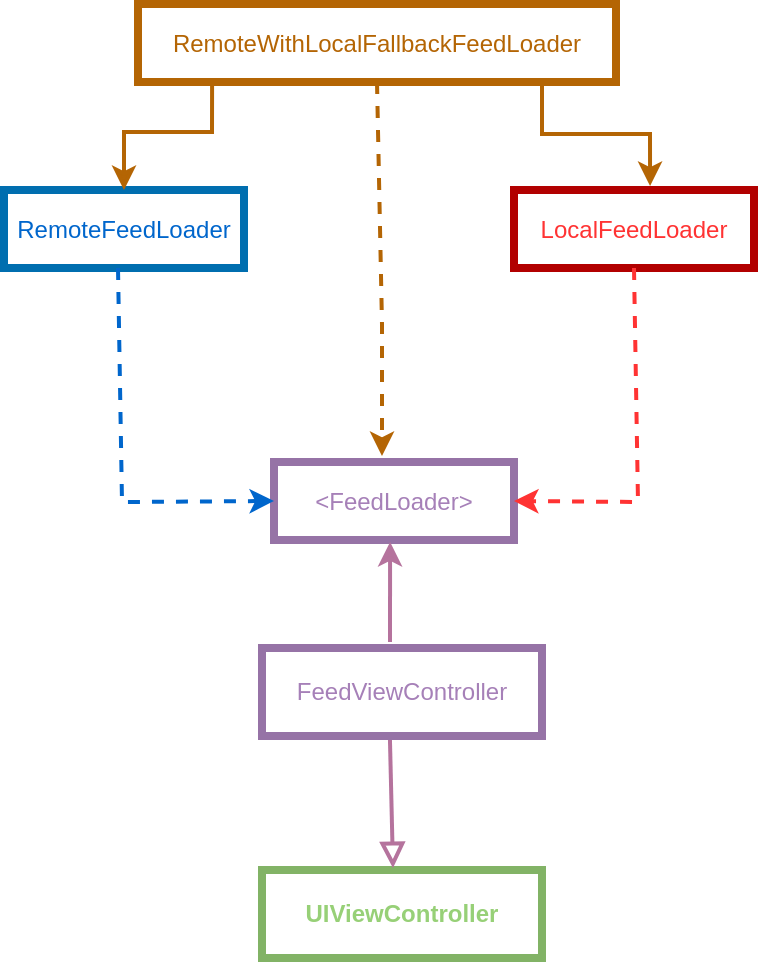 <mxfile version="21.0.2" type="github">
  <diagram name="Page-1" id="EjiibVULLcjjSqS-XPqa">
    <mxGraphModel dx="473" dy="753" grid="0" gridSize="10" guides="1" tooltips="1" connect="1" arrows="1" fold="1" page="1" pageScale="1" pageWidth="850" pageHeight="1100" background="none" math="0" shadow="0">
      <root>
        <mxCell id="0" />
        <mxCell id="1" parent="0" />
        <mxCell id="LXnMn0qV-JXy5LM8WRBn-1" value="&lt;b&gt;&lt;font color=&quot;#97d077&quot;&gt;UIViewController&lt;/font&gt;&lt;/b&gt;" style="rounded=0;whiteSpace=wrap;html=1;strokeWidth=4;fillColor=none;strokeColor=#82b366;" vertex="1" parent="1">
          <mxGeometry x="185" y="580" width="140" height="44" as="geometry" />
        </mxCell>
        <mxCell id="LXnMn0qV-JXy5LM8WRBn-2" value="&lt;font color=&quot;#a680b8&quot;&gt;FeedViewController&lt;/font&gt;" style="rounded=0;whiteSpace=wrap;html=1;fillColor=none;strokeColor=#9673a6;strokeWidth=4;" vertex="1" parent="1">
          <mxGeometry x="185" y="469" width="140" height="44" as="geometry" />
        </mxCell>
        <mxCell id="LXnMn0qV-JXy5LM8WRBn-4" value="&lt;font color=&quot;#a680b8&quot;&gt;&amp;lt;FeedLoader&amp;gt;&lt;/font&gt;" style="rounded=0;whiteSpace=wrap;html=1;fillColor=none;strokeColor=#9673a6;strokeWidth=4;" vertex="1" parent="1">
          <mxGeometry x="191" y="376" width="120" height="39" as="geometry" />
        </mxCell>
        <mxCell id="LXnMn0qV-JXy5LM8WRBn-5" value="" style="endArrow=classic;html=1;rounded=0;entryX=0.417;entryY=1.103;entryDx=0;entryDy=0;entryPerimeter=0;strokeColor=#B5739D;strokeWidth=2;" edge="1" parent="1">
          <mxGeometry width="50" height="50" relative="1" as="geometry">
            <mxPoint x="249" y="466" as="sourcePoint" />
            <mxPoint x="249.04" y="416.017" as="targetPoint" />
          </mxGeometry>
        </mxCell>
        <mxCell id="LXnMn0qV-JXy5LM8WRBn-6" value="&lt;font color=&quot;#0066cc&quot;&gt;RemoteFeedLoader&lt;/font&gt;" style="rounded=0;whiteSpace=wrap;html=1;fillColor=none;strokeColor=#006EAF;strokeWidth=4;fontColor=#ffffff;" vertex="1" parent="1">
          <mxGeometry x="56" y="240" width="120" height="39" as="geometry" />
        </mxCell>
        <mxCell id="LXnMn0qV-JXy5LM8WRBn-7" value="&lt;font color=&quot;#ff3333&quot;&gt;LocalFeedLoader&lt;/font&gt;" style="rounded=0;whiteSpace=wrap;html=1;fillColor=none;strokeColor=#B20000;strokeWidth=4;fontColor=#ffffff;" vertex="1" parent="1">
          <mxGeometry x="311" y="240" width="120" height="39" as="geometry" />
        </mxCell>
        <mxCell id="LXnMn0qV-JXy5LM8WRBn-9" value="" style="html=1;labelBackgroundColor=#ffffff;startArrow=none;startFill=0;startSize=6;endArrow=classic;endFill=1;endSize=6;jettySize=auto;orthogonalLoop=1;strokeWidth=2;dashed=1;fontSize=14;rounded=0;exitX=0.5;exitY=1;exitDx=0;exitDy=0;entryX=1;entryY=0.5;entryDx=0;entryDy=0;strokeColor=#FF3333;" edge="1" parent="1" source="LXnMn0qV-JXy5LM8WRBn-7" target="LXnMn0qV-JXy5LM8WRBn-4">
          <mxGeometry width="60" height="60" relative="1" as="geometry">
            <mxPoint x="335" y="479" as="sourcePoint" />
            <mxPoint x="395" y="419" as="targetPoint" />
            <Array as="points">
              <mxPoint x="373" y="396" />
            </Array>
          </mxGeometry>
        </mxCell>
        <mxCell id="LXnMn0qV-JXy5LM8WRBn-11" value="" style="html=1;labelBackgroundColor=#ffffff;startArrow=none;startFill=0;startSize=6;endArrow=classic;endFill=1;endSize=6;jettySize=auto;orthogonalLoop=1;strokeWidth=2;dashed=1;fontSize=14;rounded=0;exitX=0.5;exitY=1;exitDx=0;exitDy=0;entryX=0;entryY=0.5;entryDx=0;entryDy=0;strokeColor=#0066CC;" edge="1" parent="1" target="LXnMn0qV-JXy5LM8WRBn-4">
          <mxGeometry width="60" height="60" relative="1" as="geometry">
            <mxPoint x="113" y="279" as="sourcePoint" />
            <mxPoint x="53" y="396" as="targetPoint" />
            <Array as="points">
              <mxPoint x="115" y="396" />
            </Array>
          </mxGeometry>
        </mxCell>
        <mxCell id="LXnMn0qV-JXy5LM8WRBn-12" value="" style="endArrow=block;html=1;rounded=0;strokeColor=#B5739D;strokeWidth=2;endFill=0;exitX=0.457;exitY=1.068;exitDx=0;exitDy=0;exitPerimeter=0;endSize=8;startSize=6;" edge="1" parent="1">
          <mxGeometry width="50" height="50" relative="1" as="geometry">
            <mxPoint x="248.98" y="514.992" as="sourcePoint" />
            <mxPoint x="250.5" y="579" as="targetPoint" />
          </mxGeometry>
        </mxCell>
        <mxCell id="LXnMn0qV-JXy5LM8WRBn-13" value="&lt;font color=&quot;#b46504&quot;&gt;RemoteWithLocalFallbackFeedLoader&lt;/font&gt;" style="rounded=0;whiteSpace=wrap;html=1;fillColor=none;strokeColor=#b46504;strokeWidth=4;" vertex="1" parent="1">
          <mxGeometry x="123" y="147" width="239" height="39" as="geometry" />
        </mxCell>
        <mxCell id="LXnMn0qV-JXy5LM8WRBn-14" value="" style="html=1;labelBackgroundColor=#ffffff;startArrow=none;startFill=0;startSize=6;endArrow=classic;endFill=1;endSize=6;jettySize=auto;orthogonalLoop=1;strokeWidth=2;dashed=1;fontSize=14;rounded=0;exitX=0.5;exitY=1;exitDx=0;exitDy=0;strokeColor=#B46504;" edge="1" parent="1" source="LXnMn0qV-JXy5LM8WRBn-13">
          <mxGeometry width="60" height="60" relative="1" as="geometry">
            <mxPoint x="243" y="190" as="sourcePoint" />
            <mxPoint x="245" y="373" as="targetPoint" />
            <Array as="points">
              <mxPoint x="245" y="307" />
            </Array>
          </mxGeometry>
        </mxCell>
        <mxCell id="LXnMn0qV-JXy5LM8WRBn-15" value="" style="endArrow=classic;html=1;rounded=0;exitX=0.155;exitY=1.026;exitDx=0;exitDy=0;exitPerimeter=0;strokeWidth=2;strokeColor=#B46504;" edge="1" parent="1" source="LXnMn0qV-JXy5LM8WRBn-13" target="LXnMn0qV-JXy5LM8WRBn-6">
          <mxGeometry width="50" height="50" relative="1" as="geometry">
            <mxPoint x="126" y="219" as="sourcePoint" />
            <mxPoint x="77" y="243" as="targetPoint" />
            <Array as="points">
              <mxPoint x="160" y="211" />
              <mxPoint x="116" y="211" />
            </Array>
          </mxGeometry>
        </mxCell>
        <mxCell id="LXnMn0qV-JXy5LM8WRBn-16" value="" style="endArrow=classic;html=1;rounded=0;exitX=0.155;exitY=1.026;exitDx=0;exitDy=0;exitPerimeter=0;strokeWidth=2;strokeColor=#B46504;entryX=0.567;entryY=-0.051;entryDx=0;entryDy=0;entryPerimeter=0;" edge="1" parent="1" target="LXnMn0qV-JXy5LM8WRBn-7">
          <mxGeometry width="50" height="50" relative="1" as="geometry">
            <mxPoint x="325" y="188" as="sourcePoint" />
            <mxPoint x="281" y="241" as="targetPoint" />
            <Array as="points">
              <mxPoint x="325" y="212" />
              <mxPoint x="379" y="212" />
            </Array>
          </mxGeometry>
        </mxCell>
      </root>
    </mxGraphModel>
  </diagram>
</mxfile>
